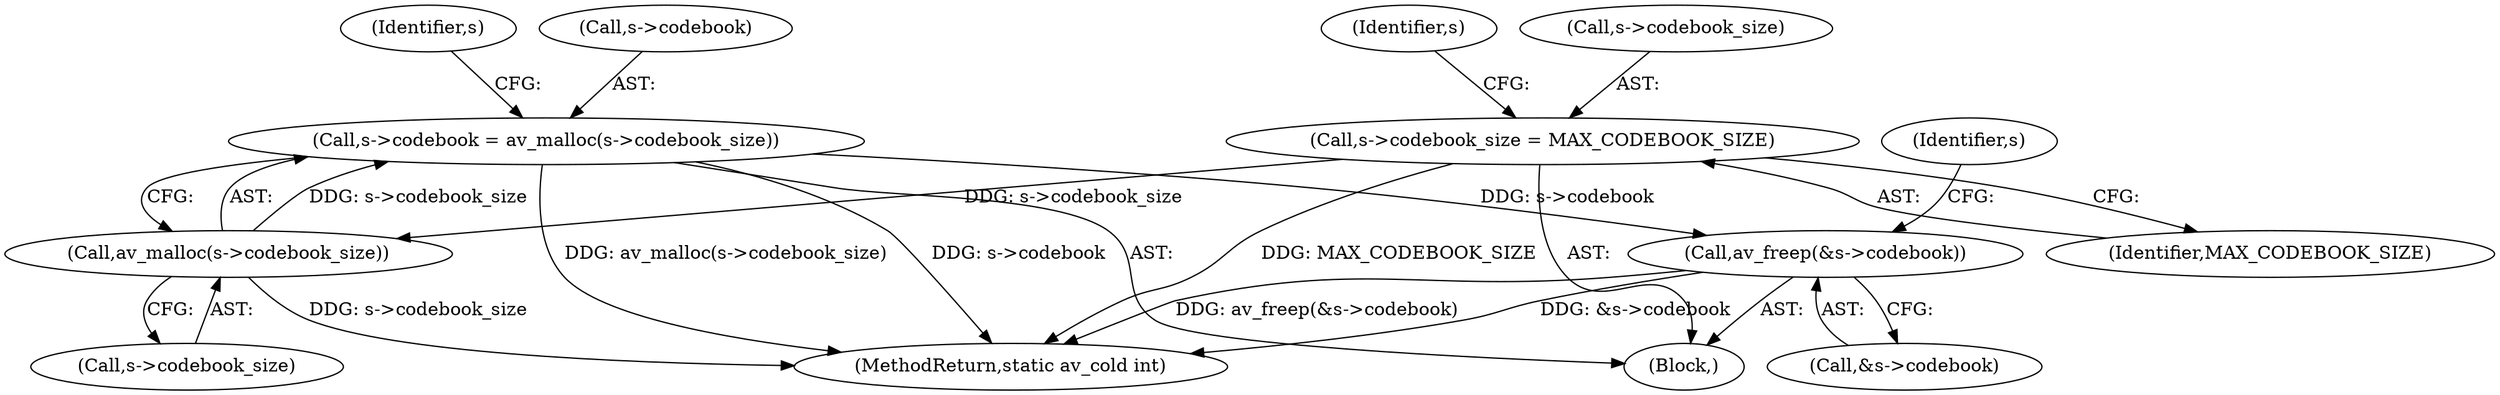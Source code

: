 digraph "0_libav_58b2e0f0f2fc96c1158e04f8aba95cbe6157a1a3@API" {
"1000299" [label="(Call,s->codebook = av_malloc(s->codebook_size))"];
"1000303" [label="(Call,av_malloc(s->codebook_size))"];
"1000294" [label="(Call,s->codebook_size = MAX_CODEBOOK_SIZE)"];
"1000430" [label="(Call,av_freep(&s->codebook))"];
"1000299" [label="(Call,s->codebook = av_malloc(s->codebook_size))"];
"1000294" [label="(Call,s->codebook_size = MAX_CODEBOOK_SIZE)"];
"1000303" [label="(Call,av_malloc(s->codebook_size))"];
"1000304" [label="(Call,s->codebook_size)"];
"1000301" [label="(Identifier,s)"];
"1000448" [label="(MethodReturn,static av_cold int)"];
"1000298" [label="(Identifier,MAX_CODEBOOK_SIZE)"];
"1000431" [label="(Call,&s->codebook)"];
"1000295" [label="(Call,s->codebook_size)"];
"1000438" [label="(Identifier,s)"];
"1000309" [label="(Identifier,s)"];
"1000430" [label="(Call,av_freep(&s->codebook))"];
"1000109" [label="(Block,)"];
"1000300" [label="(Call,s->codebook)"];
"1000299" -> "1000109"  [label="AST: "];
"1000299" -> "1000303"  [label="CFG: "];
"1000300" -> "1000299"  [label="AST: "];
"1000303" -> "1000299"  [label="AST: "];
"1000309" -> "1000299"  [label="CFG: "];
"1000299" -> "1000448"  [label="DDG: av_malloc(s->codebook_size)"];
"1000299" -> "1000448"  [label="DDG: s->codebook"];
"1000303" -> "1000299"  [label="DDG: s->codebook_size"];
"1000299" -> "1000430"  [label="DDG: s->codebook"];
"1000303" -> "1000304"  [label="CFG: "];
"1000304" -> "1000303"  [label="AST: "];
"1000303" -> "1000448"  [label="DDG: s->codebook_size"];
"1000294" -> "1000303"  [label="DDG: s->codebook_size"];
"1000294" -> "1000109"  [label="AST: "];
"1000294" -> "1000298"  [label="CFG: "];
"1000295" -> "1000294"  [label="AST: "];
"1000298" -> "1000294"  [label="AST: "];
"1000301" -> "1000294"  [label="CFG: "];
"1000294" -> "1000448"  [label="DDG: MAX_CODEBOOK_SIZE"];
"1000430" -> "1000109"  [label="AST: "];
"1000430" -> "1000431"  [label="CFG: "];
"1000431" -> "1000430"  [label="AST: "];
"1000438" -> "1000430"  [label="CFG: "];
"1000430" -> "1000448"  [label="DDG: &s->codebook"];
"1000430" -> "1000448"  [label="DDG: av_freep(&s->codebook)"];
}
